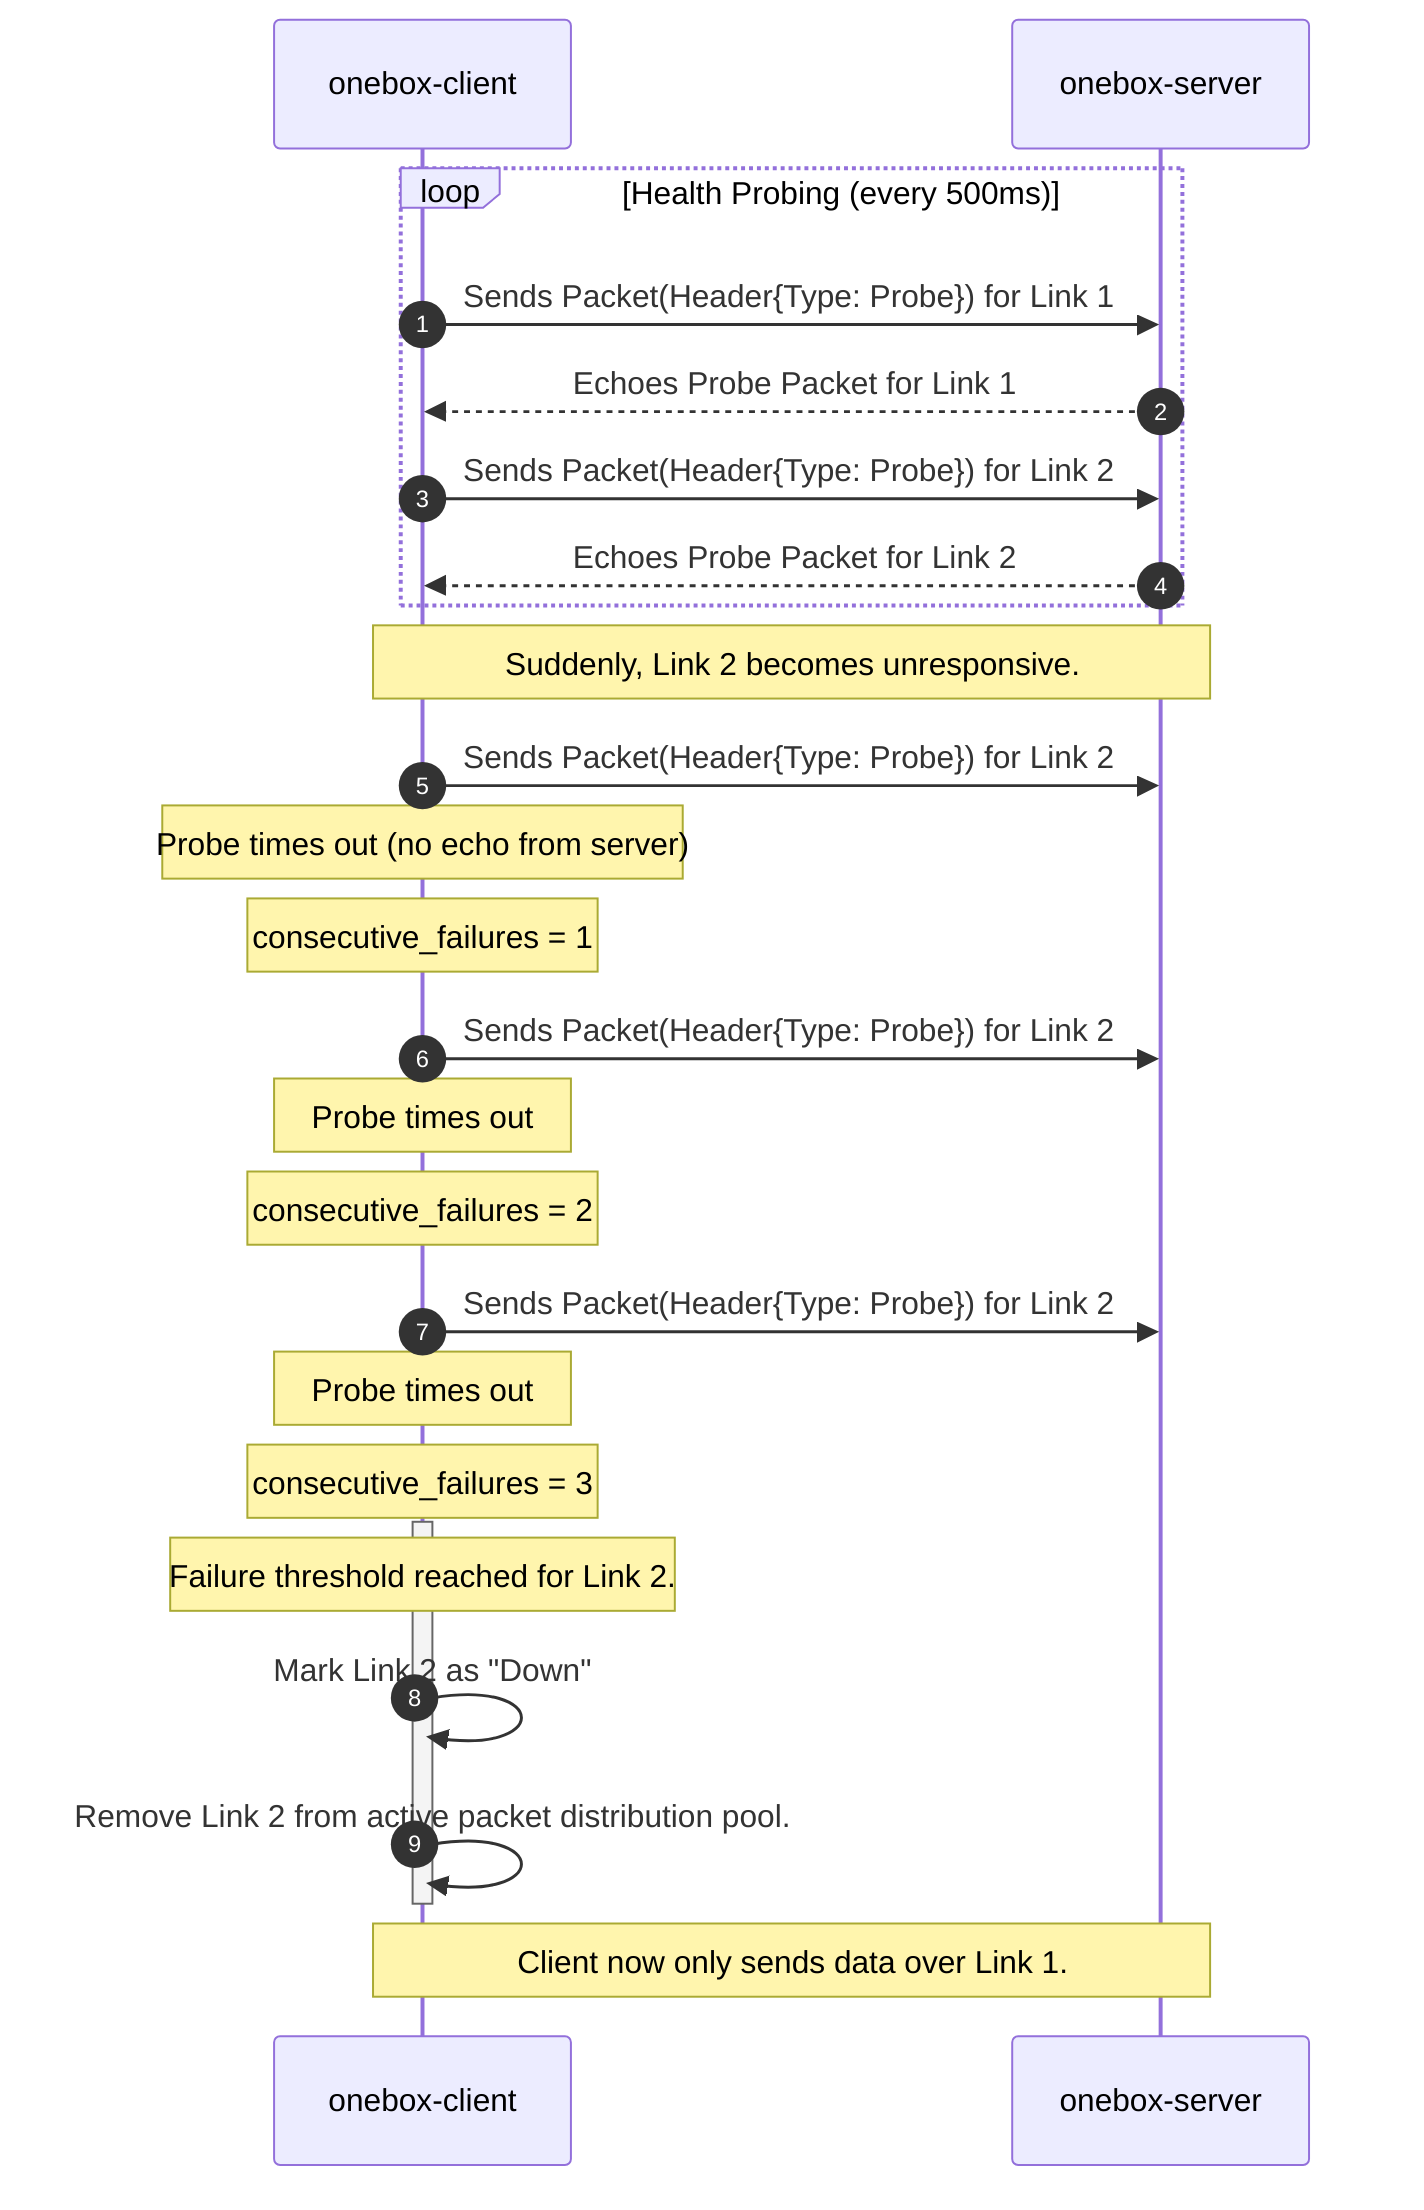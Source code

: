 sequenceDiagram
    autonumber
    participant Client as onebox-client
    participant Server as onebox-server

    loop Health Probing (every 500ms)
        Client->>Server: Sends Packet(Header{Type: Probe}) for Link 1
        Server-->>Client: Echoes Probe Packet for Link 1

        Client->>Server: Sends Packet(Header{Type: Probe}) for Link 2
        Server-->>Client: Echoes Probe Packet for Link 2
    end

    Note over Client, Server: Suddenly, Link 2 becomes unresponsive.

    Client->>Server: Sends Packet(Header{Type: Probe}) for Link 2
    Note over Client: Probe times out (no echo from server)
    Note over Client: consecutive_failures = 1

    Client->>Server: Sends Packet(Header{Type: Probe}) for Link 2
    Note over Client: Probe times out
    Note over Client: consecutive_failures = 2

    Client->>Server: Sends Packet(Header{Type: Probe}) for Link 2
    Note over Client: Probe times out
    Note over Client: consecutive_failures = 3

    activate Client
    Note over Client: Failure threshold reached for Link 2.
    Client->>Client: Mark Link 2 as "Down"
    Client->>Client: Remove Link 2 from active packet distribution pool.
    deactivate Client

    Note over Client, Server: Client now only sends data over Link 1.